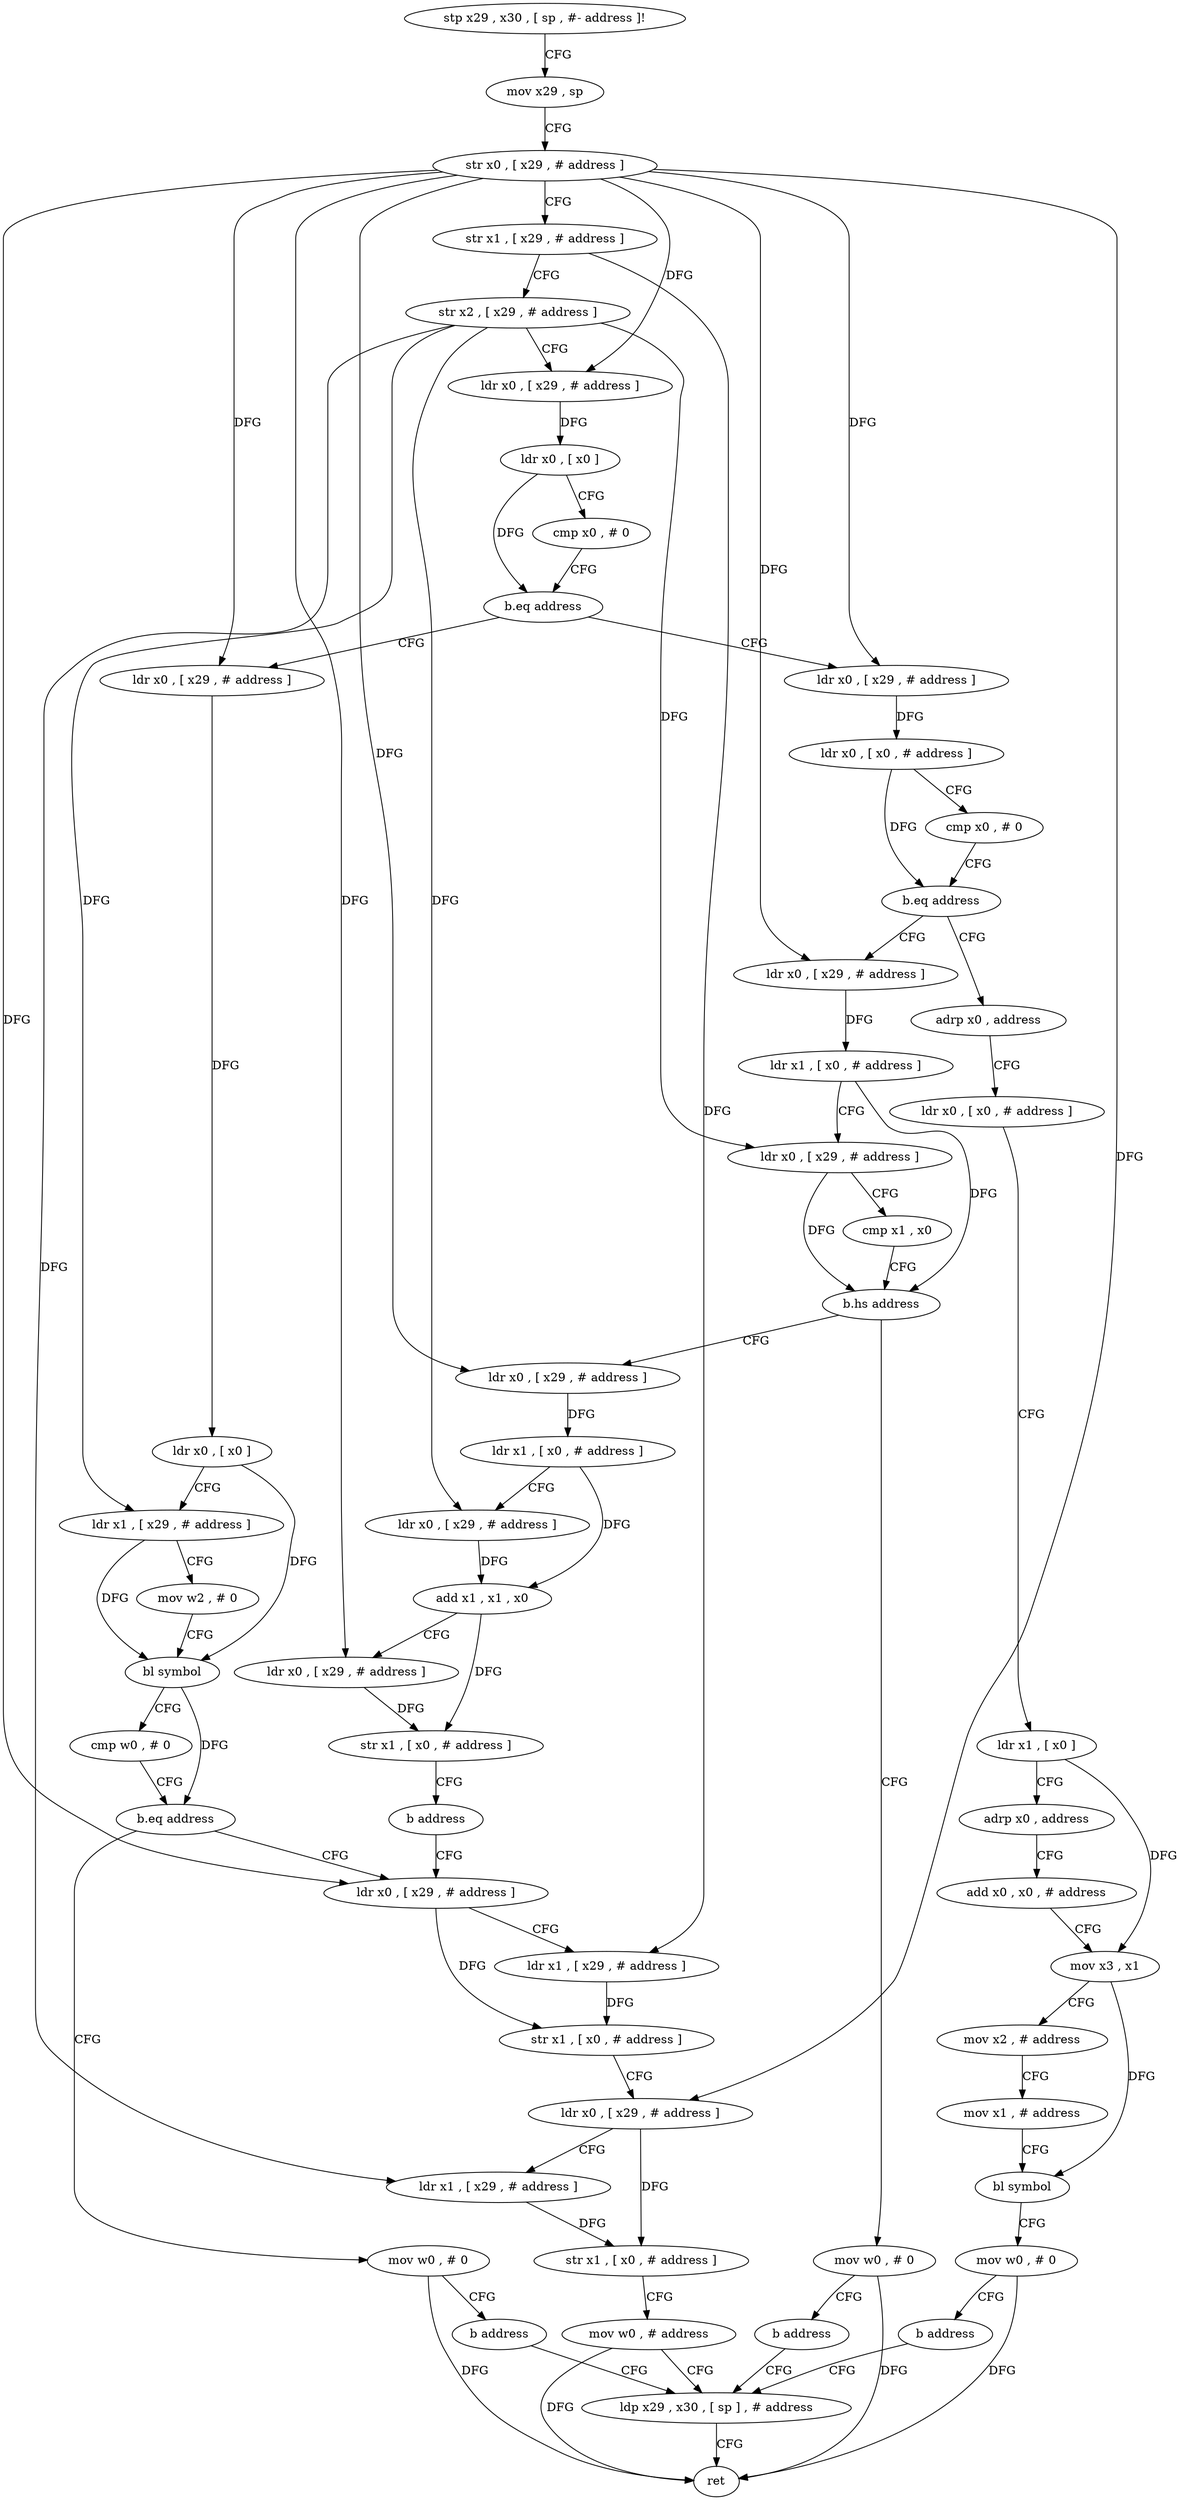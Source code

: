 digraph "func" {
"119992" [label = "stp x29 , x30 , [ sp , #- address ]!" ]
"119996" [label = "mov x29 , sp" ]
"120000" [label = "str x0 , [ x29 , # address ]" ]
"120004" [label = "str x1 , [ x29 , # address ]" ]
"120008" [label = "str x2 , [ x29 , # address ]" ]
"120012" [label = "ldr x0 , [ x29 , # address ]" ]
"120016" [label = "ldr x0 , [ x0 ]" ]
"120020" [label = "cmp x0 , # 0" ]
"120024" [label = "b.eq address" ]
"120064" [label = "ldr x0 , [ x29 , # address ]" ]
"120028" [label = "ldr x0 , [ x29 , # address ]" ]
"120068" [label = "ldr x0 , [ x0 , # address ]" ]
"120072" [label = "cmp x0 , # 0" ]
"120076" [label = "b.eq address" ]
"120136" [label = "adrp x0 , address" ]
"120080" [label = "ldr x0 , [ x29 , # address ]" ]
"120032" [label = "ldr x0 , [ x0 ]" ]
"120036" [label = "ldr x1 , [ x29 , # address ]" ]
"120040" [label = "mov w2 , # 0" ]
"120044" [label = "bl symbol" ]
"120048" [label = "cmp w0 , # 0" ]
"120052" [label = "b.eq address" ]
"120180" [label = "ldr x0 , [ x29 , # address ]" ]
"120056" [label = "mov w0 , # 0" ]
"120140" [label = "ldr x0 , [ x0 , # address ]" ]
"120144" [label = "ldr x1 , [ x0 ]" ]
"120148" [label = "adrp x0 , address" ]
"120152" [label = "add x0 , x0 , # address" ]
"120156" [label = "mov x3 , x1" ]
"120160" [label = "mov x2 , # address" ]
"120164" [label = "mov x1 , # address" ]
"120168" [label = "bl symbol" ]
"120172" [label = "mov w0 , # 0" ]
"120176" [label = "b address" ]
"120208" [label = "ldp x29 , x30 , [ sp ] , # address" ]
"120084" [label = "ldr x1 , [ x0 , # address ]" ]
"120088" [label = "ldr x0 , [ x29 , # address ]" ]
"120092" [label = "cmp x1 , x0" ]
"120096" [label = "b.hs address" ]
"120108" [label = "ldr x0 , [ x29 , # address ]" ]
"120100" [label = "mov w0 , # 0" ]
"120184" [label = "ldr x1 , [ x29 , # address ]" ]
"120188" [label = "str x1 , [ x0 , # address ]" ]
"120192" [label = "ldr x0 , [ x29 , # address ]" ]
"120196" [label = "ldr x1 , [ x29 , # address ]" ]
"120200" [label = "str x1 , [ x0 , # address ]" ]
"120204" [label = "mov w0 , # address" ]
"120060" [label = "b address" ]
"120212" [label = "ret" ]
"120112" [label = "ldr x1 , [ x0 , # address ]" ]
"120116" [label = "ldr x0 , [ x29 , # address ]" ]
"120120" [label = "add x1 , x1 , x0" ]
"120124" [label = "ldr x0 , [ x29 , # address ]" ]
"120128" [label = "str x1 , [ x0 , # address ]" ]
"120132" [label = "b address" ]
"120104" [label = "b address" ]
"119992" -> "119996" [ label = "CFG" ]
"119996" -> "120000" [ label = "CFG" ]
"120000" -> "120004" [ label = "CFG" ]
"120000" -> "120012" [ label = "DFG" ]
"120000" -> "120064" [ label = "DFG" ]
"120000" -> "120028" [ label = "DFG" ]
"120000" -> "120080" [ label = "DFG" ]
"120000" -> "120180" [ label = "DFG" ]
"120000" -> "120192" [ label = "DFG" ]
"120000" -> "120108" [ label = "DFG" ]
"120000" -> "120124" [ label = "DFG" ]
"120004" -> "120008" [ label = "CFG" ]
"120004" -> "120184" [ label = "DFG" ]
"120008" -> "120012" [ label = "CFG" ]
"120008" -> "120036" [ label = "DFG" ]
"120008" -> "120088" [ label = "DFG" ]
"120008" -> "120196" [ label = "DFG" ]
"120008" -> "120116" [ label = "DFG" ]
"120012" -> "120016" [ label = "DFG" ]
"120016" -> "120020" [ label = "CFG" ]
"120016" -> "120024" [ label = "DFG" ]
"120020" -> "120024" [ label = "CFG" ]
"120024" -> "120064" [ label = "CFG" ]
"120024" -> "120028" [ label = "CFG" ]
"120064" -> "120068" [ label = "DFG" ]
"120028" -> "120032" [ label = "DFG" ]
"120068" -> "120072" [ label = "CFG" ]
"120068" -> "120076" [ label = "DFG" ]
"120072" -> "120076" [ label = "CFG" ]
"120076" -> "120136" [ label = "CFG" ]
"120076" -> "120080" [ label = "CFG" ]
"120136" -> "120140" [ label = "CFG" ]
"120080" -> "120084" [ label = "DFG" ]
"120032" -> "120036" [ label = "CFG" ]
"120032" -> "120044" [ label = "DFG" ]
"120036" -> "120040" [ label = "CFG" ]
"120036" -> "120044" [ label = "DFG" ]
"120040" -> "120044" [ label = "CFG" ]
"120044" -> "120048" [ label = "CFG" ]
"120044" -> "120052" [ label = "DFG" ]
"120048" -> "120052" [ label = "CFG" ]
"120052" -> "120180" [ label = "CFG" ]
"120052" -> "120056" [ label = "CFG" ]
"120180" -> "120184" [ label = "CFG" ]
"120180" -> "120188" [ label = "DFG" ]
"120056" -> "120060" [ label = "CFG" ]
"120056" -> "120212" [ label = "DFG" ]
"120140" -> "120144" [ label = "CFG" ]
"120144" -> "120148" [ label = "CFG" ]
"120144" -> "120156" [ label = "DFG" ]
"120148" -> "120152" [ label = "CFG" ]
"120152" -> "120156" [ label = "CFG" ]
"120156" -> "120160" [ label = "CFG" ]
"120156" -> "120168" [ label = "DFG" ]
"120160" -> "120164" [ label = "CFG" ]
"120164" -> "120168" [ label = "CFG" ]
"120168" -> "120172" [ label = "CFG" ]
"120172" -> "120176" [ label = "CFG" ]
"120172" -> "120212" [ label = "DFG" ]
"120176" -> "120208" [ label = "CFG" ]
"120208" -> "120212" [ label = "CFG" ]
"120084" -> "120088" [ label = "CFG" ]
"120084" -> "120096" [ label = "DFG" ]
"120088" -> "120092" [ label = "CFG" ]
"120088" -> "120096" [ label = "DFG" ]
"120092" -> "120096" [ label = "CFG" ]
"120096" -> "120108" [ label = "CFG" ]
"120096" -> "120100" [ label = "CFG" ]
"120108" -> "120112" [ label = "DFG" ]
"120100" -> "120104" [ label = "CFG" ]
"120100" -> "120212" [ label = "DFG" ]
"120184" -> "120188" [ label = "DFG" ]
"120188" -> "120192" [ label = "CFG" ]
"120192" -> "120196" [ label = "CFG" ]
"120192" -> "120200" [ label = "DFG" ]
"120196" -> "120200" [ label = "DFG" ]
"120200" -> "120204" [ label = "CFG" ]
"120204" -> "120208" [ label = "CFG" ]
"120204" -> "120212" [ label = "DFG" ]
"120060" -> "120208" [ label = "CFG" ]
"120112" -> "120116" [ label = "CFG" ]
"120112" -> "120120" [ label = "DFG" ]
"120116" -> "120120" [ label = "DFG" ]
"120120" -> "120124" [ label = "CFG" ]
"120120" -> "120128" [ label = "DFG" ]
"120124" -> "120128" [ label = "DFG" ]
"120128" -> "120132" [ label = "CFG" ]
"120132" -> "120180" [ label = "CFG" ]
"120104" -> "120208" [ label = "CFG" ]
}
